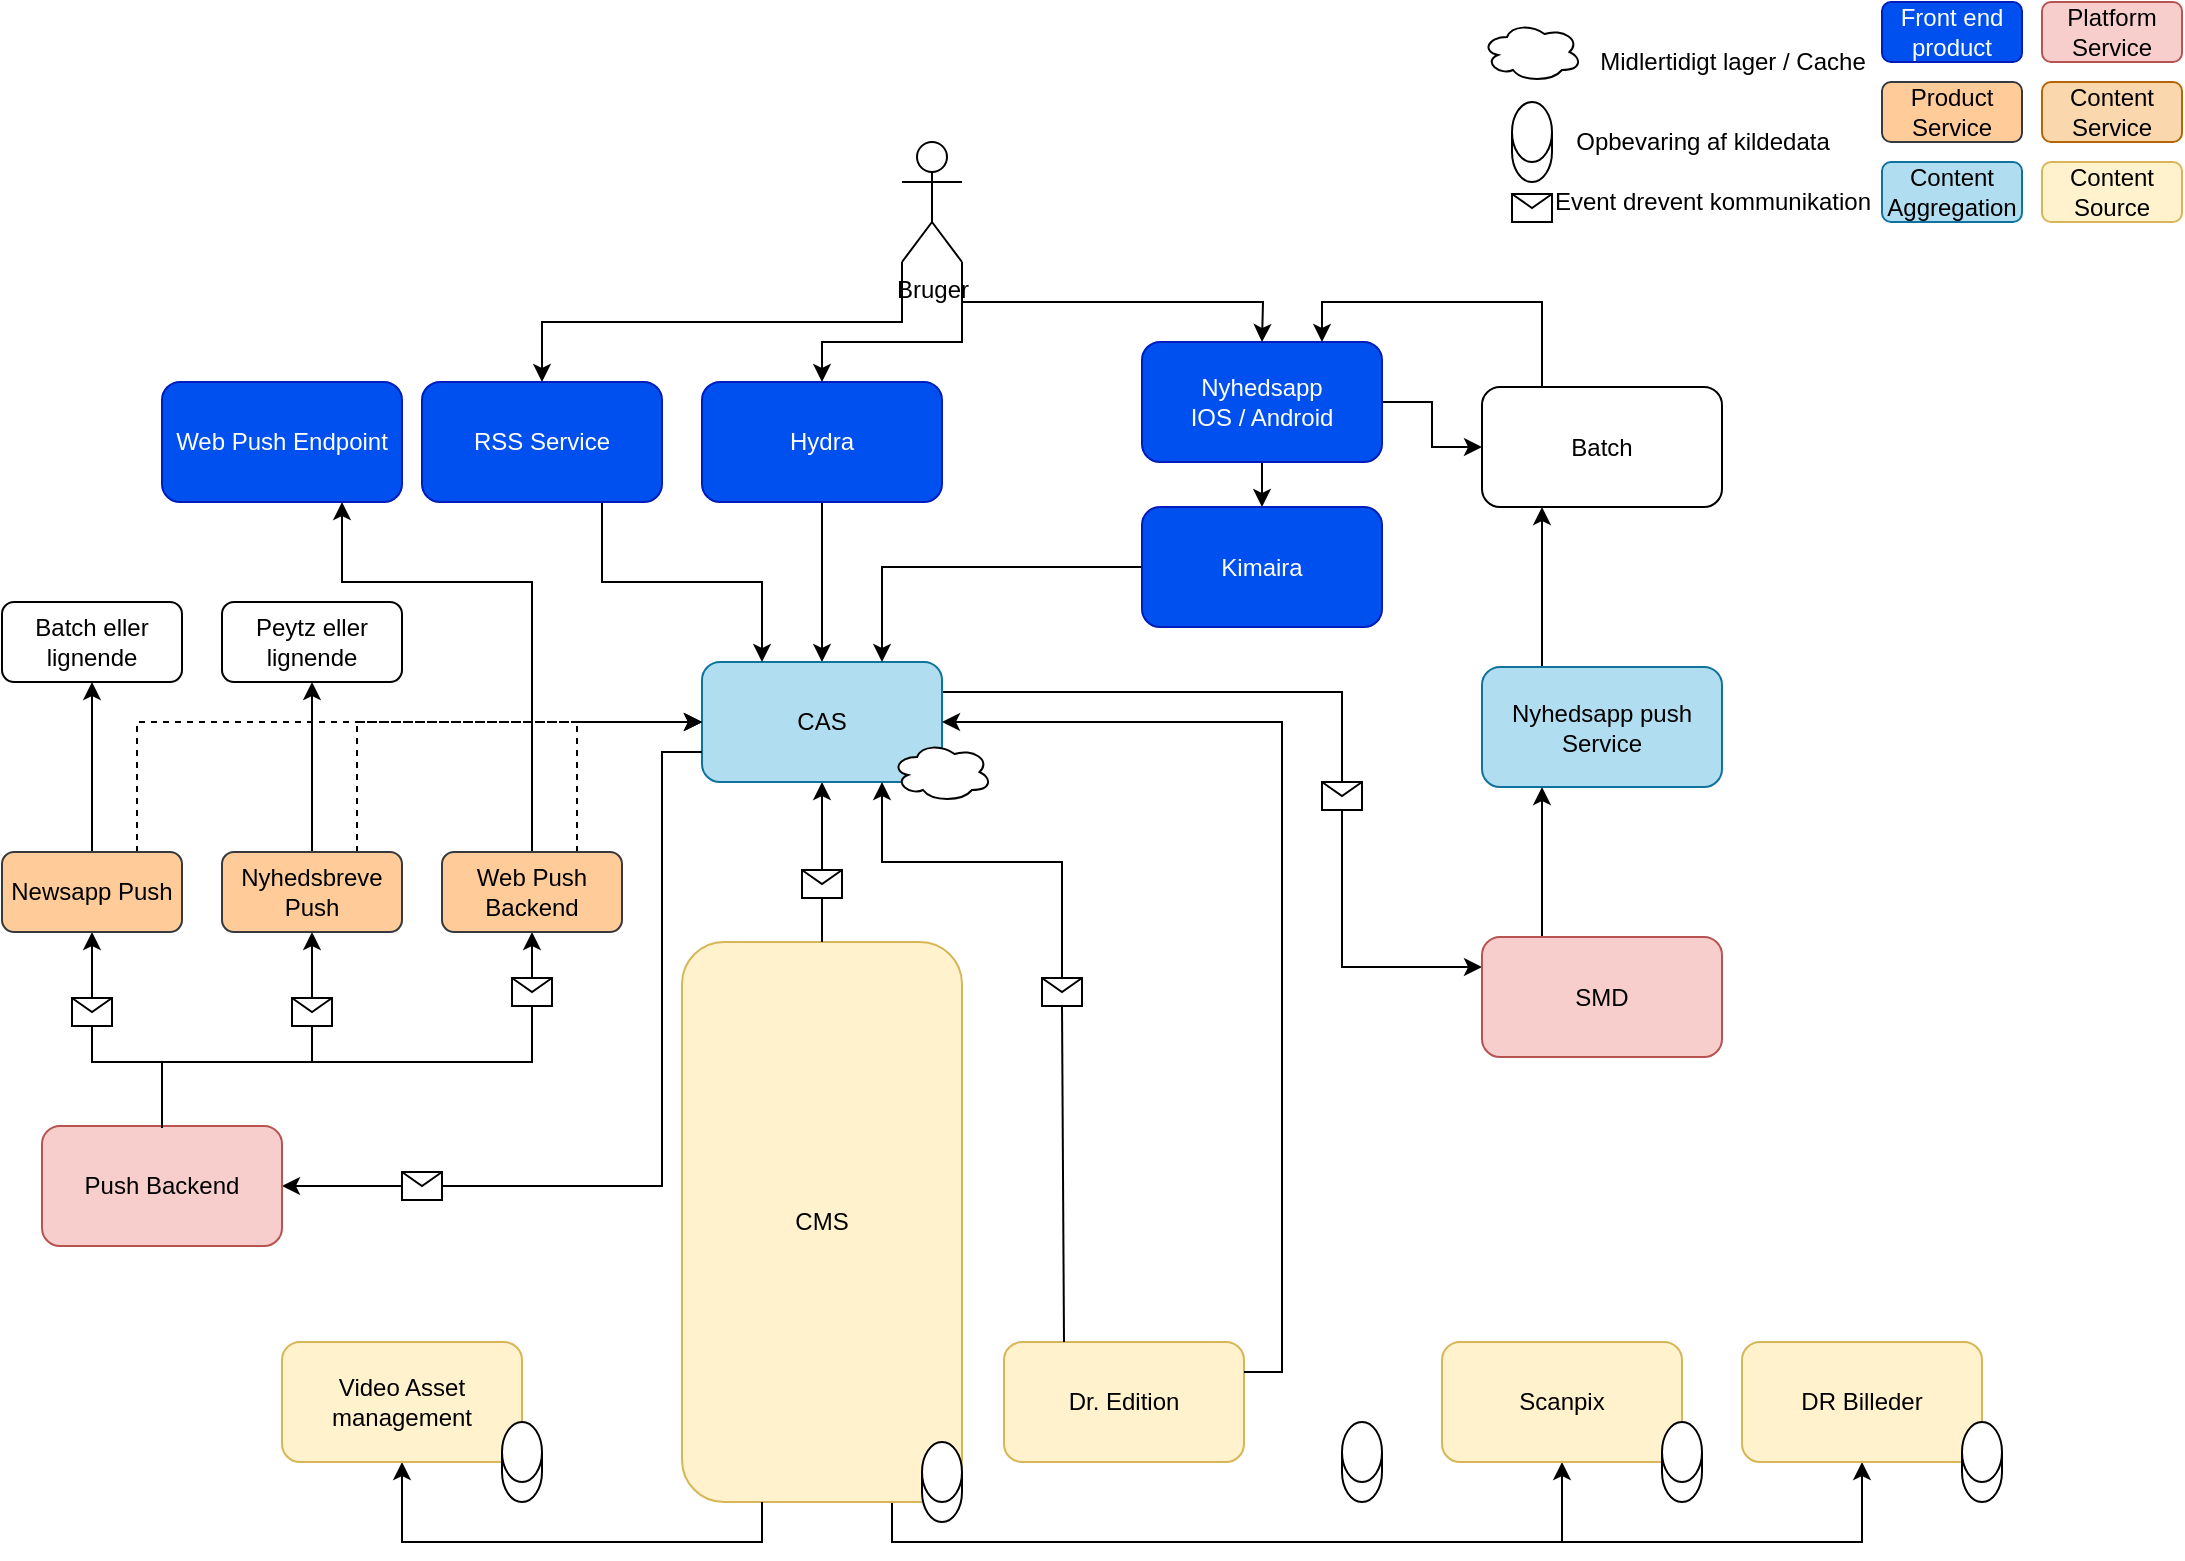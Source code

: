 <mxfile version="17.1.2" type="github">
  <diagram id="I2Cx4-VGM4snQHD7ye8g" name="Push platform service">
    <mxGraphModel dx="1422" dy="794" grid="1" gridSize="10" guides="1" tooltips="1" connect="1" arrows="1" fold="1" page="1" pageScale="1" pageWidth="1169" pageHeight="827" math="0" shadow="0">
      <root>
        <mxCell id="0" />
        <mxCell id="1" parent="0" />
        <mxCell id="d5hqVsYF_XMUyxxbkKpl-1" style="edgeStyle=orthogonalEdgeStyle;rounded=0;jumpStyle=arc;orthogonalLoop=1;jettySize=auto;html=1;exitX=0.75;exitY=1;exitDx=0;exitDy=0;entryX=0.5;entryY=1;entryDx=0;entryDy=0;" edge="1" parent="1" source="d5hqVsYF_XMUyxxbkKpl-3" target="d5hqVsYF_XMUyxxbkKpl-32">
          <mxGeometry relative="1" as="geometry" />
        </mxCell>
        <mxCell id="d5hqVsYF_XMUyxxbkKpl-2" style="edgeStyle=orthogonalEdgeStyle;rounded=0;jumpStyle=arc;orthogonalLoop=1;jettySize=auto;html=1;exitX=0.75;exitY=1;exitDx=0;exitDy=0;entryX=0.5;entryY=1;entryDx=0;entryDy=0;" edge="1" parent="1" source="d5hqVsYF_XMUyxxbkKpl-3" target="d5hqVsYF_XMUyxxbkKpl-34">
          <mxGeometry relative="1" as="geometry" />
        </mxCell>
        <mxCell id="d5hqVsYF_XMUyxxbkKpl-3" value="CMS" style="rounded=1;whiteSpace=wrap;html=1;fillColor=#fff2cc;strokeColor=#d6b656;" vertex="1" parent="1">
          <mxGeometry x="350" y="480" width="140" height="280" as="geometry" />
        </mxCell>
        <mxCell id="d5hqVsYF_XMUyxxbkKpl-4" style="edgeStyle=orthogonalEdgeStyle;rounded=0;orthogonalLoop=1;jettySize=auto;html=1;exitX=0.5;exitY=0;exitDx=0;exitDy=0;entryX=0.5;entryY=1;entryDx=0;entryDy=0;startArrow=none;" edge="1" parent="1" source="d5hqVsYF_XMUyxxbkKpl-28" target="d5hqVsYF_XMUyxxbkKpl-7">
          <mxGeometry relative="1" as="geometry" />
        </mxCell>
        <mxCell id="d5hqVsYF_XMUyxxbkKpl-5" style="edgeStyle=orthogonalEdgeStyle;rounded=0;orthogonalLoop=1;jettySize=auto;html=1;exitX=0.5;exitY=1;exitDx=0;exitDy=0;entryX=0.5;entryY=0;entryDx=0;entryDy=0;" edge="1" parent="1" source="d5hqVsYF_XMUyxxbkKpl-8" target="d5hqVsYF_XMUyxxbkKpl-7">
          <mxGeometry relative="1" as="geometry" />
        </mxCell>
        <mxCell id="d5hqVsYF_XMUyxxbkKpl-6" style="edgeStyle=orthogonalEdgeStyle;rounded=0;jumpStyle=arc;orthogonalLoop=1;jettySize=auto;html=1;exitX=1;exitY=0.25;exitDx=0;exitDy=0;entryX=0;entryY=0.25;entryDx=0;entryDy=0;strokeColor=#000000;" edge="1" parent="1" source="d5hqVsYF_XMUyxxbkKpl-7" target="d5hqVsYF_XMUyxxbkKpl-50">
          <mxGeometry relative="1" as="geometry">
            <Array as="points">
              <mxPoint x="680" y="355" />
              <mxPoint x="680" y="493" />
            </Array>
          </mxGeometry>
        </mxCell>
        <mxCell id="d5hqVsYF_XMUyxxbkKpl-76" style="edgeStyle=orthogonalEdgeStyle;rounded=0;orthogonalLoop=1;jettySize=auto;html=1;exitX=0;exitY=0.25;exitDx=0;exitDy=0;entryX=1;entryY=0.5;entryDx=0;entryDy=0;startArrow=none;" edge="1" parent="1" target="d5hqVsYF_XMUyxxbkKpl-21">
          <mxGeometry relative="1" as="geometry">
            <mxPoint x="210" y="598.5" as="sourcePoint" />
            <Array as="points">
              <mxPoint x="210" y="602" />
            </Array>
          </mxGeometry>
        </mxCell>
        <mxCell id="d5hqVsYF_XMUyxxbkKpl-7" value="CAS" style="rounded=1;whiteSpace=wrap;html=1;fillColor=#b1ddf0;strokeColor=#10739e;" vertex="1" parent="1">
          <mxGeometry x="360" y="340" width="120" height="60" as="geometry" />
        </mxCell>
        <mxCell id="d5hqVsYF_XMUyxxbkKpl-8" value="Hydra" style="rounded=1;whiteSpace=wrap;html=1;fillColor=#0050ef;strokeColor=#001DBC;fontColor=#ffffff;" vertex="1" parent="1">
          <mxGeometry x="360" y="200" width="120" height="60" as="geometry" />
        </mxCell>
        <mxCell id="d5hqVsYF_XMUyxxbkKpl-10" style="edgeStyle=orthogonalEdgeStyle;rounded=0;orthogonalLoop=1;jettySize=auto;html=1;exitX=0.5;exitY=1;exitDx=0;exitDy=0;entryX=0.5;entryY=1;entryDx=0;entryDy=0;" edge="1" parent="1" target="d5hqVsYF_XMUyxxbkKpl-11">
          <mxGeometry relative="1" as="geometry">
            <mxPoint x="390" y="760" as="sourcePoint" />
            <Array as="points">
              <mxPoint x="390" y="780" />
              <mxPoint x="210" y="780" />
            </Array>
          </mxGeometry>
        </mxCell>
        <mxCell id="d5hqVsYF_XMUyxxbkKpl-11" value="Video Asset management" style="rounded=1;whiteSpace=wrap;html=1;fillColor=#fff2cc;strokeColor=#d6b656;" vertex="1" parent="1">
          <mxGeometry x="150" y="680" width="120" height="60" as="geometry" />
        </mxCell>
        <mxCell id="d5hqVsYF_XMUyxxbkKpl-15" value="" style="shape=cylinder3;whiteSpace=wrap;html=1;boundedLbl=1;backgroundOutline=1;size=15;" vertex="1" parent="1">
          <mxGeometry x="470" y="730" width="20" height="40" as="geometry" />
        </mxCell>
        <mxCell id="d5hqVsYF_XMUyxxbkKpl-16" value="" style="shape=cylinder3;whiteSpace=wrap;html=1;boundedLbl=1;backgroundOutline=1;size=15;" vertex="1" parent="1">
          <mxGeometry x="260" y="720" width="20" height="40" as="geometry" />
        </mxCell>
        <mxCell id="d5hqVsYF_XMUyxxbkKpl-17" value="" style="edgeStyle=orthogonalEdgeStyle;rounded=0;jumpStyle=arc;orthogonalLoop=1;jettySize=auto;html=1;" edge="1" parent="1" source="d5hqVsYF_XMUyxxbkKpl-19" target="d5hqVsYF_XMUyxxbkKpl-52">
          <mxGeometry relative="1" as="geometry" />
        </mxCell>
        <mxCell id="d5hqVsYF_XMUyxxbkKpl-18" style="edgeStyle=orthogonalEdgeStyle;rounded=0;jumpStyle=arc;orthogonalLoop=1;jettySize=auto;html=1;exitX=0.5;exitY=1;exitDx=0;exitDy=0;entryX=0.5;entryY=0;entryDx=0;entryDy=0;" edge="1" parent="1" source="d5hqVsYF_XMUyxxbkKpl-19" target="d5hqVsYF_XMUyxxbkKpl-55">
          <mxGeometry relative="1" as="geometry" />
        </mxCell>
        <mxCell id="d5hqVsYF_XMUyxxbkKpl-19" value="Nyhedsapp&lt;br&gt;IOS / Android" style="rounded=1;whiteSpace=wrap;html=1;fillColor=#0050ef;strokeColor=#001DBC;fontColor=#ffffff;" vertex="1" parent="1">
          <mxGeometry x="580" y="180" width="120" height="60" as="geometry" />
        </mxCell>
        <mxCell id="d5hqVsYF_XMUyxxbkKpl-69" style="edgeStyle=orthogonalEdgeStyle;rounded=0;orthogonalLoop=1;jettySize=auto;html=1;exitX=0.5;exitY=0;exitDx=0;exitDy=0;entryX=0.5;entryY=1;entryDx=0;entryDy=0;startArrow=none;" edge="1" parent="1" source="d5hqVsYF_XMUyxxbkKpl-74" target="d5hqVsYF_XMUyxxbkKpl-68">
          <mxGeometry relative="1" as="geometry" />
        </mxCell>
        <mxCell id="d5hqVsYF_XMUyxxbkKpl-71" style="edgeStyle=orthogonalEdgeStyle;rounded=0;orthogonalLoop=1;jettySize=auto;html=1;exitX=0.5;exitY=0;exitDx=0;exitDy=0;entryX=0.5;entryY=1;entryDx=0;entryDy=0;startArrow=none;" edge="1" parent="1" source="d5hqVsYF_XMUyxxbkKpl-72" target="d5hqVsYF_XMUyxxbkKpl-70">
          <mxGeometry relative="1" as="geometry" />
        </mxCell>
        <mxCell id="d5hqVsYF_XMUyxxbkKpl-86" style="edgeStyle=orthogonalEdgeStyle;rounded=0;orthogonalLoop=1;jettySize=auto;html=1;exitX=0.5;exitY=0;exitDx=0;exitDy=0;entryX=0.5;entryY=1;entryDx=0;entryDy=0;startArrow=none;" edge="1" parent="1" source="d5hqVsYF_XMUyxxbkKpl-87" target="d5hqVsYF_XMUyxxbkKpl-85">
          <mxGeometry relative="1" as="geometry">
            <Array as="points" />
          </mxGeometry>
        </mxCell>
        <mxCell id="d5hqVsYF_XMUyxxbkKpl-21" value="Push Backend" style="rounded=1;whiteSpace=wrap;html=1;fillColor=#f8cecc;strokeColor=#b85450;" vertex="1" parent="1">
          <mxGeometry x="30" y="572" width="120" height="60" as="geometry" />
        </mxCell>
        <mxCell id="d5hqVsYF_XMUyxxbkKpl-23" style="edgeStyle=orthogonalEdgeStyle;rounded=0;orthogonalLoop=1;jettySize=auto;html=1;entryX=0.75;entryY=1;entryDx=0;entryDy=0;jumpStyle=arc;startArrow=none;exitX=0.5;exitY=0;exitDx=0;exitDy=0;" edge="1" parent="1" source="d5hqVsYF_XMUyxxbkKpl-30" target="d5hqVsYF_XMUyxxbkKpl-7">
          <mxGeometry relative="1" as="geometry">
            <Array as="points">
              <mxPoint x="540" y="440" />
              <mxPoint x="450" y="440" />
            </Array>
            <mxPoint x="540" y="490" as="sourcePoint" />
          </mxGeometry>
        </mxCell>
        <mxCell id="d5hqVsYF_XMUyxxbkKpl-24" value="Dr. Edition" style="rounded=1;whiteSpace=wrap;html=1;fillColor=#fff2cc;strokeColor=#d6b656;" vertex="1" parent="1">
          <mxGeometry x="511" y="680" width="120" height="60" as="geometry" />
        </mxCell>
        <mxCell id="d5hqVsYF_XMUyxxbkKpl-25" value="" style="shape=cylinder3;whiteSpace=wrap;html=1;boundedLbl=1;backgroundOutline=1;size=15;" vertex="1" parent="1">
          <mxGeometry x="680" y="720" width="20" height="40" as="geometry" />
        </mxCell>
        <mxCell id="d5hqVsYF_XMUyxxbkKpl-28" value="" style="shape=message;html=1;outlineConnect=0;" vertex="1" parent="1">
          <mxGeometry x="410" y="444" width="20" height="14" as="geometry" />
        </mxCell>
        <mxCell id="d5hqVsYF_XMUyxxbkKpl-29" value="" style="edgeStyle=orthogonalEdgeStyle;rounded=0;orthogonalLoop=1;jettySize=auto;html=1;exitX=0.5;exitY=0;exitDx=0;exitDy=0;entryX=0.5;entryY=1;entryDx=0;entryDy=0;endArrow=none;" edge="1" parent="1" source="d5hqVsYF_XMUyxxbkKpl-3" target="d5hqVsYF_XMUyxxbkKpl-28">
          <mxGeometry relative="1" as="geometry">
            <mxPoint x="420" y="490" as="sourcePoint" />
            <mxPoint x="420" y="400" as="targetPoint" />
          </mxGeometry>
        </mxCell>
        <mxCell id="d5hqVsYF_XMUyxxbkKpl-30" value="" style="shape=message;html=1;outlineConnect=0;" vertex="1" parent="1">
          <mxGeometry x="530" y="498" width="20" height="14" as="geometry" />
        </mxCell>
        <mxCell id="d5hqVsYF_XMUyxxbkKpl-31" value="" style="edgeStyle=orthogonalEdgeStyle;rounded=0;orthogonalLoop=1;jettySize=auto;html=1;exitX=0.25;exitY=0;exitDx=0;exitDy=0;entryX=0.5;entryY=1;entryDx=0;entryDy=0;jumpStyle=arc;endArrow=none;" edge="1" parent="1" source="d5hqVsYF_XMUyxxbkKpl-24" target="d5hqVsYF_XMUyxxbkKpl-30">
          <mxGeometry relative="1" as="geometry">
            <Array as="points">
              <mxPoint x="541" y="540" />
              <mxPoint x="540" y="540" />
            </Array>
            <mxPoint x="640" y="680" as="sourcePoint" />
            <mxPoint x="450" y="400" as="targetPoint" />
          </mxGeometry>
        </mxCell>
        <mxCell id="d5hqVsYF_XMUyxxbkKpl-32" value="Scanpix" style="rounded=1;whiteSpace=wrap;html=1;fillColor=#fff2cc;strokeColor=#d6b656;" vertex="1" parent="1">
          <mxGeometry x="730" y="680" width="120" height="60" as="geometry" />
        </mxCell>
        <mxCell id="d5hqVsYF_XMUyxxbkKpl-33" value="" style="shape=cylinder3;whiteSpace=wrap;html=1;boundedLbl=1;backgroundOutline=1;size=15;" vertex="1" parent="1">
          <mxGeometry x="840" y="720" width="20" height="40" as="geometry" />
        </mxCell>
        <mxCell id="d5hqVsYF_XMUyxxbkKpl-34" value="DR Billeder" style="rounded=1;whiteSpace=wrap;html=1;fillColor=#fff2cc;strokeColor=#d6b656;" vertex="1" parent="1">
          <mxGeometry x="880" y="680" width="120" height="60" as="geometry" />
        </mxCell>
        <mxCell id="d5hqVsYF_XMUyxxbkKpl-35" value="" style="shape=cylinder3;whiteSpace=wrap;html=1;boundedLbl=1;backgroundOutline=1;size=15;" vertex="1" parent="1">
          <mxGeometry x="990" y="720" width="20" height="40" as="geometry" />
        </mxCell>
        <mxCell id="d5hqVsYF_XMUyxxbkKpl-39" style="edgeStyle=orthogonalEdgeStyle;rounded=0;jumpStyle=arc;orthogonalLoop=1;jettySize=auto;html=1;entryX=0.5;entryY=0;entryDx=0;entryDy=0;exitX=1;exitY=1;exitDx=0;exitDy=0;exitPerimeter=0;" edge="1" parent="1" source="d5hqVsYF_XMUyxxbkKpl-42">
          <mxGeometry relative="1" as="geometry">
            <mxPoint x="490" y="150" as="sourcePoint" />
            <mxPoint x="420" y="200" as="targetPoint" />
            <Array as="points">
              <mxPoint x="490" y="180" />
              <mxPoint x="420" y="180" />
            </Array>
          </mxGeometry>
        </mxCell>
        <mxCell id="d5hqVsYF_XMUyxxbkKpl-40" style="edgeStyle=orthogonalEdgeStyle;rounded=0;jumpStyle=arc;orthogonalLoop=1;jettySize=auto;html=1;exitX=1;exitY=1;exitDx=0;exitDy=0;exitPerimeter=0;" edge="1" parent="1" source="d5hqVsYF_XMUyxxbkKpl-42">
          <mxGeometry relative="1" as="geometry">
            <mxPoint x="640" y="180" as="targetPoint" />
          </mxGeometry>
        </mxCell>
        <mxCell id="d5hqVsYF_XMUyxxbkKpl-41" style="edgeStyle=orthogonalEdgeStyle;rounded=0;orthogonalLoop=1;jettySize=auto;html=1;exitX=0;exitY=1;exitDx=0;exitDy=0;exitPerimeter=0;" edge="1" parent="1" source="d5hqVsYF_XMUyxxbkKpl-42" target="d5hqVsYF_XMUyxxbkKpl-45">
          <mxGeometry relative="1" as="geometry" />
        </mxCell>
        <mxCell id="d5hqVsYF_XMUyxxbkKpl-42" value="Bruger" style="shape=umlActor;verticalLabelPosition=bottom;verticalAlign=top;html=1;outlineConnect=0;" vertex="1" parent="1">
          <mxGeometry x="460" y="80" width="30" height="60" as="geometry" />
        </mxCell>
        <mxCell id="d5hqVsYF_XMUyxxbkKpl-43" value="" style="ellipse;shape=cloud;whiteSpace=wrap;html=1;" vertex="1" parent="1">
          <mxGeometry x="455" y="380" width="50" height="30" as="geometry" />
        </mxCell>
        <mxCell id="d5hqVsYF_XMUyxxbkKpl-44" style="edgeStyle=orthogonalEdgeStyle;rounded=0;orthogonalLoop=1;jettySize=auto;html=1;exitX=0.75;exitY=1;exitDx=0;exitDy=0;entryX=0.25;entryY=0;entryDx=0;entryDy=0;" edge="1" parent="1" source="d5hqVsYF_XMUyxxbkKpl-45" target="d5hqVsYF_XMUyxxbkKpl-7">
          <mxGeometry relative="1" as="geometry" />
        </mxCell>
        <mxCell id="d5hqVsYF_XMUyxxbkKpl-45" value="RSS Service" style="rounded=1;whiteSpace=wrap;html=1;fillColor=#0050ef;strokeColor=#001DBC;fontColor=#ffffff;" vertex="1" parent="1">
          <mxGeometry x="220" y="200" width="120" height="60" as="geometry" />
        </mxCell>
        <mxCell id="d5hqVsYF_XMUyxxbkKpl-46" value="" style="endArrow=classic;html=1;exitX=1;exitY=0.25;exitDx=0;exitDy=0;entryX=1;entryY=0.5;entryDx=0;entryDy=0;jumpStyle=arc;rounded=0;" edge="1" parent="1" source="d5hqVsYF_XMUyxxbkKpl-24" target="d5hqVsYF_XMUyxxbkKpl-7">
          <mxGeometry width="50" height="50" relative="1" as="geometry">
            <mxPoint x="740" y="380" as="sourcePoint" />
            <mxPoint x="690" y="430" as="targetPoint" />
            <Array as="points">
              <mxPoint x="650" y="695" />
              <mxPoint x="650" y="370" />
            </Array>
          </mxGeometry>
        </mxCell>
        <mxCell id="d5hqVsYF_XMUyxxbkKpl-47" style="edgeStyle=orthogonalEdgeStyle;rounded=0;jumpStyle=arc;orthogonalLoop=1;jettySize=auto;html=1;exitX=0.25;exitY=0;exitDx=0;exitDy=0;entryX=0.25;entryY=1;entryDx=0;entryDy=0;strokeColor=#000000;" edge="1" parent="1" source="d5hqVsYF_XMUyxxbkKpl-48" target="d5hqVsYF_XMUyxxbkKpl-52">
          <mxGeometry relative="1" as="geometry" />
        </mxCell>
        <mxCell id="d5hqVsYF_XMUyxxbkKpl-48" value="Nyhedsapp push Service" style="rounded=1;whiteSpace=wrap;html=1;fillColor=#b1ddf0;strokeColor=#10739e;" vertex="1" parent="1">
          <mxGeometry x="750" y="342.5" width="120" height="60" as="geometry" />
        </mxCell>
        <mxCell id="d5hqVsYF_XMUyxxbkKpl-49" style="edgeStyle=orthogonalEdgeStyle;rounded=0;jumpStyle=arc;orthogonalLoop=1;jettySize=auto;html=1;exitX=0.25;exitY=0;exitDx=0;exitDy=0;entryX=0.25;entryY=1;entryDx=0;entryDy=0;strokeColor=#000000;" edge="1" parent="1" source="d5hqVsYF_XMUyxxbkKpl-50" target="d5hqVsYF_XMUyxxbkKpl-48">
          <mxGeometry relative="1" as="geometry" />
        </mxCell>
        <mxCell id="d5hqVsYF_XMUyxxbkKpl-50" value="SMD" style="rounded=1;whiteSpace=wrap;html=1;fillColor=#f8cecc;strokeColor=#b85450;" vertex="1" parent="1">
          <mxGeometry x="750" y="477.5" width="120" height="60" as="geometry" />
        </mxCell>
        <mxCell id="d5hqVsYF_XMUyxxbkKpl-51" style="edgeStyle=orthogonalEdgeStyle;rounded=0;jumpStyle=arc;orthogonalLoop=1;jettySize=auto;html=1;exitX=0.25;exitY=0;exitDx=0;exitDy=0;strokeColor=#000000;" edge="1" parent="1" source="d5hqVsYF_XMUyxxbkKpl-52" target="d5hqVsYF_XMUyxxbkKpl-19">
          <mxGeometry relative="1" as="geometry">
            <mxPoint x="670" y="200" as="targetPoint" />
            <Array as="points">
              <mxPoint x="780" y="160" />
              <mxPoint x="670" y="160" />
            </Array>
          </mxGeometry>
        </mxCell>
        <mxCell id="d5hqVsYF_XMUyxxbkKpl-52" value="Batch" style="rounded=1;whiteSpace=wrap;html=1;fillColor=default;strokeColor=default;fontColor=default;" vertex="1" parent="1">
          <mxGeometry x="750" y="202.5" width="120" height="60" as="geometry" />
        </mxCell>
        <mxCell id="d5hqVsYF_XMUyxxbkKpl-53" value="" style="shape=message;html=1;outlineConnect=0;" vertex="1" parent="1">
          <mxGeometry x="670" y="400" width="20" height="14" as="geometry" />
        </mxCell>
        <mxCell id="d5hqVsYF_XMUyxxbkKpl-54" style="edgeStyle=orthogonalEdgeStyle;rounded=0;jumpStyle=arc;orthogonalLoop=1;jettySize=auto;html=1;exitX=0;exitY=0.5;exitDx=0;exitDy=0;entryX=0.75;entryY=0;entryDx=0;entryDy=0;" edge="1" parent="1" source="d5hqVsYF_XMUyxxbkKpl-55" target="d5hqVsYF_XMUyxxbkKpl-7">
          <mxGeometry relative="1" as="geometry" />
        </mxCell>
        <mxCell id="d5hqVsYF_XMUyxxbkKpl-55" value="Kimaira" style="rounded=1;whiteSpace=wrap;html=1;fillColor=#0050ef;strokeColor=#001DBC;fontColor=#ffffff;" vertex="1" parent="1">
          <mxGeometry x="580" y="262.5" width="120" height="60" as="geometry" />
        </mxCell>
        <mxCell id="d5hqVsYF_XMUyxxbkKpl-56" value="" style="ellipse;shape=cloud;whiteSpace=wrap;html=1;fillColor=default;strokeColor=default;fontColor=default;" vertex="1" parent="1">
          <mxGeometry x="750" y="20" width="50" height="30" as="geometry" />
        </mxCell>
        <mxCell id="d5hqVsYF_XMUyxxbkKpl-57" value="" style="shape=cylinder3;whiteSpace=wrap;html=1;boundedLbl=1;backgroundOutline=1;size=15;fillColor=default;strokeColor=default;fontColor=default;" vertex="1" parent="1">
          <mxGeometry x="765" y="60" width="20" height="40" as="geometry" />
        </mxCell>
        <mxCell id="d5hqVsYF_XMUyxxbkKpl-58" value="Opbevaring af kildedata" style="text;html=1;align=center;verticalAlign=middle;resizable=0;points=[];autosize=1;strokeColor=none;fillColor=none;fontColor=default;" vertex="1" parent="1">
          <mxGeometry x="790" y="70" width="140" height="20" as="geometry" />
        </mxCell>
        <mxCell id="d5hqVsYF_XMUyxxbkKpl-59" value="Midlertidigt lager / Cache" style="text;html=1;align=center;verticalAlign=middle;resizable=0;points=[];autosize=1;strokeColor=none;fillColor=none;fontColor=default;" vertex="1" parent="1">
          <mxGeometry x="800" y="30" width="150" height="20" as="geometry" />
        </mxCell>
        <mxCell id="d5hqVsYF_XMUyxxbkKpl-60" value="Front end product" style="rounded=1;whiteSpace=wrap;html=1;fillColor=#0050ef;strokeColor=#001DBC;fontColor=#ffffff;" vertex="1" parent="1">
          <mxGeometry x="950" y="10" width="70" height="30" as="geometry" />
        </mxCell>
        <mxCell id="d5hqVsYF_XMUyxxbkKpl-61" value="Product Service" style="rounded=1;whiteSpace=wrap;html=1;fillColor=#ffcc99;strokeColor=#36393d;fontColor=default;" vertex="1" parent="1">
          <mxGeometry x="950" y="50" width="70" height="30" as="geometry" />
        </mxCell>
        <mxCell id="d5hqVsYF_XMUyxxbkKpl-62" value="Content Aggregation" style="rounded=1;whiteSpace=wrap;html=1;fillColor=#b1ddf0;strokeColor=#10739e;fontColor=default;" vertex="1" parent="1">
          <mxGeometry x="950" y="90" width="70" height="30" as="geometry" />
        </mxCell>
        <mxCell id="d5hqVsYF_XMUyxxbkKpl-63" value="Platform Service" style="rounded=1;whiteSpace=wrap;html=1;fillColor=#f8cecc;strokeColor=#b85450;fontColor=default;" vertex="1" parent="1">
          <mxGeometry x="1030" y="10" width="70" height="30" as="geometry" />
        </mxCell>
        <mxCell id="d5hqVsYF_XMUyxxbkKpl-64" value="Content Service" style="rounded=1;whiteSpace=wrap;html=1;fillColor=#fad7ac;strokeColor=#b46504;fontColor=default;" vertex="1" parent="1">
          <mxGeometry x="1030" y="50" width="70" height="30" as="geometry" />
        </mxCell>
        <mxCell id="d5hqVsYF_XMUyxxbkKpl-65" value="Content Source" style="rounded=1;whiteSpace=wrap;html=1;fillColor=#fff2cc;strokeColor=#d6b656;fontColor=default;" vertex="1" parent="1">
          <mxGeometry x="1030" y="90" width="70" height="30" as="geometry" />
        </mxCell>
        <mxCell id="d5hqVsYF_XMUyxxbkKpl-66" value="" style="shape=message;html=1;outlineConnect=0;fillColor=default;strokeColor=default;fontColor=default;" vertex="1" parent="1">
          <mxGeometry x="765" y="106" width="20" height="14" as="geometry" />
        </mxCell>
        <mxCell id="d5hqVsYF_XMUyxxbkKpl-67" value="Event drevent kommunikation" style="text;html=1;align=center;verticalAlign=middle;resizable=0;points=[];autosize=1;strokeColor=none;fillColor=none;fontColor=default;" vertex="1" parent="1">
          <mxGeometry x="780" y="100" width="170" height="20" as="geometry" />
        </mxCell>
        <mxCell id="d5hqVsYF_XMUyxxbkKpl-81" style="edgeStyle=orthogonalEdgeStyle;rounded=0;orthogonalLoop=1;jettySize=auto;html=1;exitX=0.5;exitY=0;exitDx=0;exitDy=0;entryX=0.5;entryY=1;entryDx=0;entryDy=0;" edge="1" parent="1" source="d5hqVsYF_XMUyxxbkKpl-68" target="d5hqVsYF_XMUyxxbkKpl-79">
          <mxGeometry relative="1" as="geometry" />
        </mxCell>
        <mxCell id="d5hqVsYF_XMUyxxbkKpl-91" style="edgeStyle=orthogonalEdgeStyle;rounded=0;orthogonalLoop=1;jettySize=auto;html=1;exitX=0.75;exitY=0;exitDx=0;exitDy=0;entryX=0;entryY=0.5;entryDx=0;entryDy=0;dashed=1;" edge="1" parent="1" source="d5hqVsYF_XMUyxxbkKpl-68" target="d5hqVsYF_XMUyxxbkKpl-7">
          <mxGeometry relative="1" as="geometry" />
        </mxCell>
        <mxCell id="d5hqVsYF_XMUyxxbkKpl-68" value="Newsapp Push" style="rounded=1;whiteSpace=wrap;html=1;fillColor=#ffcc99;strokeColor=#36393d;fontColor=default;" vertex="1" parent="1">
          <mxGeometry x="10" y="435" width="90" height="40" as="geometry" />
        </mxCell>
        <mxCell id="d5hqVsYF_XMUyxxbkKpl-82" style="edgeStyle=orthogonalEdgeStyle;rounded=0;orthogonalLoop=1;jettySize=auto;html=1;exitX=0.5;exitY=0;exitDx=0;exitDy=0;entryX=0.5;entryY=1;entryDx=0;entryDy=0;" edge="1" parent="1" source="d5hqVsYF_XMUyxxbkKpl-70" target="d5hqVsYF_XMUyxxbkKpl-80">
          <mxGeometry relative="1" as="geometry" />
        </mxCell>
        <mxCell id="d5hqVsYF_XMUyxxbkKpl-92" style="edgeStyle=orthogonalEdgeStyle;rounded=0;orthogonalLoop=1;jettySize=auto;html=1;exitX=0.75;exitY=0;exitDx=0;exitDy=0;entryX=0;entryY=0.5;entryDx=0;entryDy=0;dashed=1;" edge="1" parent="1" source="d5hqVsYF_XMUyxxbkKpl-70" target="d5hqVsYF_XMUyxxbkKpl-7">
          <mxGeometry relative="1" as="geometry" />
        </mxCell>
        <mxCell id="d5hqVsYF_XMUyxxbkKpl-70" value="Nyhedsbreve Push" style="rounded=1;whiteSpace=wrap;html=1;fillColor=#ffcc99;strokeColor=#36393d;fontColor=default;" vertex="1" parent="1">
          <mxGeometry x="120" y="435" width="90" height="40" as="geometry" />
        </mxCell>
        <mxCell id="d5hqVsYF_XMUyxxbkKpl-72" value="" style="shape=message;html=1;outlineConnect=0;" vertex="1" parent="1">
          <mxGeometry x="155" y="508" width="20" height="14" as="geometry" />
        </mxCell>
        <mxCell id="d5hqVsYF_XMUyxxbkKpl-73" value="" style="edgeStyle=orthogonalEdgeStyle;rounded=0;orthogonalLoop=1;jettySize=auto;html=1;exitX=0.5;exitY=0;exitDx=0;exitDy=0;endArrow=none;entryX=0.5;entryY=1;entryDx=0;entryDy=0;" edge="1" parent="1" target="d5hqVsYF_XMUyxxbkKpl-72">
          <mxGeometry relative="1" as="geometry">
            <mxPoint x="90" y="573" as="sourcePoint" />
            <mxPoint x="165" y="542" as="targetPoint" />
            <Array as="points">
              <mxPoint x="90" y="540" />
              <mxPoint x="165" y="540" />
            </Array>
          </mxGeometry>
        </mxCell>
        <mxCell id="d5hqVsYF_XMUyxxbkKpl-74" value="" style="shape=message;html=1;outlineConnect=0;" vertex="1" parent="1">
          <mxGeometry x="45" y="508" width="20" height="14" as="geometry" />
        </mxCell>
        <mxCell id="d5hqVsYF_XMUyxxbkKpl-75" value="" style="edgeStyle=orthogonalEdgeStyle;rounded=0;orthogonalLoop=1;jettySize=auto;html=1;exitX=0.5;exitY=0;exitDx=0;exitDy=0;entryX=0.5;entryY=1;entryDx=0;entryDy=0;endArrow=none;" edge="1" parent="1" source="d5hqVsYF_XMUyxxbkKpl-21" target="d5hqVsYF_XMUyxxbkKpl-74">
          <mxGeometry relative="1" as="geometry">
            <mxPoint x="90" y="572" as="sourcePoint" />
            <mxPoint x="55" y="412" as="targetPoint" />
            <Array as="points">
              <mxPoint x="90" y="540" />
              <mxPoint x="55" y="540" />
            </Array>
          </mxGeometry>
        </mxCell>
        <mxCell id="d5hqVsYF_XMUyxxbkKpl-77" value="" style="shape=message;html=1;outlineConnect=0;" vertex="1" parent="1">
          <mxGeometry x="210" y="595" width="20" height="14" as="geometry" />
        </mxCell>
        <mxCell id="d5hqVsYF_XMUyxxbkKpl-78" value="" style="edgeStyle=orthogonalEdgeStyle;rounded=0;orthogonalLoop=1;jettySize=auto;html=1;exitX=0;exitY=0.75;exitDx=0;exitDy=0;entryX=1;entryY=0.5;entryDx=0;entryDy=0;endArrow=none;" edge="1" parent="1" source="d5hqVsYF_XMUyxxbkKpl-7" target="d5hqVsYF_XMUyxxbkKpl-77">
          <mxGeometry relative="1" as="geometry">
            <mxPoint x="360" y="355" as="sourcePoint" />
            <mxPoint x="150" y="520" as="targetPoint" />
            <Array as="points">
              <mxPoint x="340" y="385" />
              <mxPoint x="340" y="602" />
            </Array>
          </mxGeometry>
        </mxCell>
        <mxCell id="d5hqVsYF_XMUyxxbkKpl-79" value="Batch eller lignende" style="rounded=1;whiteSpace=wrap;html=1;fillColor=default;strokeColor=default;fontColor=default;" vertex="1" parent="1">
          <mxGeometry x="10" y="310" width="90" height="40" as="geometry" />
        </mxCell>
        <mxCell id="d5hqVsYF_XMUyxxbkKpl-80" value="Peytz eller lignende" style="rounded=1;whiteSpace=wrap;html=1;fillColor=default;strokeColor=default;fontColor=default;" vertex="1" parent="1">
          <mxGeometry x="120" y="310" width="90" height="40" as="geometry" />
        </mxCell>
        <mxCell id="d5hqVsYF_XMUyxxbkKpl-84" value="Web Push Endpoint" style="rounded=1;whiteSpace=wrap;html=1;fillColor=#0050ef;strokeColor=#001DBC;fontColor=#ffffff;" vertex="1" parent="1">
          <mxGeometry x="90" y="200" width="120" height="60" as="geometry" />
        </mxCell>
        <mxCell id="d5hqVsYF_XMUyxxbkKpl-89" style="edgeStyle=orthogonalEdgeStyle;rounded=0;orthogonalLoop=1;jettySize=auto;html=1;exitX=0.5;exitY=0;exitDx=0;exitDy=0;entryX=0.75;entryY=1;entryDx=0;entryDy=0;" edge="1" parent="1" source="d5hqVsYF_XMUyxxbkKpl-85" target="d5hqVsYF_XMUyxxbkKpl-84">
          <mxGeometry relative="1" as="geometry">
            <Array as="points">
              <mxPoint x="275" y="300" />
              <mxPoint x="180" y="300" />
            </Array>
          </mxGeometry>
        </mxCell>
        <mxCell id="d5hqVsYF_XMUyxxbkKpl-94" style="edgeStyle=orthogonalEdgeStyle;rounded=0;orthogonalLoop=1;jettySize=auto;html=1;exitX=0.75;exitY=0;exitDx=0;exitDy=0;entryX=0;entryY=0.5;entryDx=0;entryDy=0;dashed=1;" edge="1" parent="1" source="d5hqVsYF_XMUyxxbkKpl-85" target="d5hqVsYF_XMUyxxbkKpl-7">
          <mxGeometry relative="1" as="geometry" />
        </mxCell>
        <mxCell id="d5hqVsYF_XMUyxxbkKpl-85" value="Web Push Backend" style="rounded=1;whiteSpace=wrap;html=1;fillColor=#ffcc99;strokeColor=#36393d;fontColor=default;" vertex="1" parent="1">
          <mxGeometry x="230" y="435" width="90" height="40" as="geometry" />
        </mxCell>
        <mxCell id="d5hqVsYF_XMUyxxbkKpl-87" value="" style="shape=message;html=1;outlineConnect=0;" vertex="1" parent="1">
          <mxGeometry x="265" y="498" width="20" height="14" as="geometry" />
        </mxCell>
        <mxCell id="d5hqVsYF_XMUyxxbkKpl-88" value="" style="edgeStyle=orthogonalEdgeStyle;rounded=0;orthogonalLoop=1;jettySize=auto;html=1;exitX=0.5;exitY=0;exitDx=0;exitDy=0;entryX=0.5;entryY=1;entryDx=0;entryDy=0;endArrow=none;" edge="1" parent="1" source="d5hqVsYF_XMUyxxbkKpl-21" target="d5hqVsYF_XMUyxxbkKpl-87">
          <mxGeometry relative="1" as="geometry">
            <mxPoint x="90" y="572" as="sourcePoint" />
            <mxPoint x="275" y="475" as="targetPoint" />
            <Array as="points">
              <mxPoint x="90" y="540" />
              <mxPoint x="275" y="540" />
            </Array>
          </mxGeometry>
        </mxCell>
      </root>
    </mxGraphModel>
  </diagram>
</mxfile>
